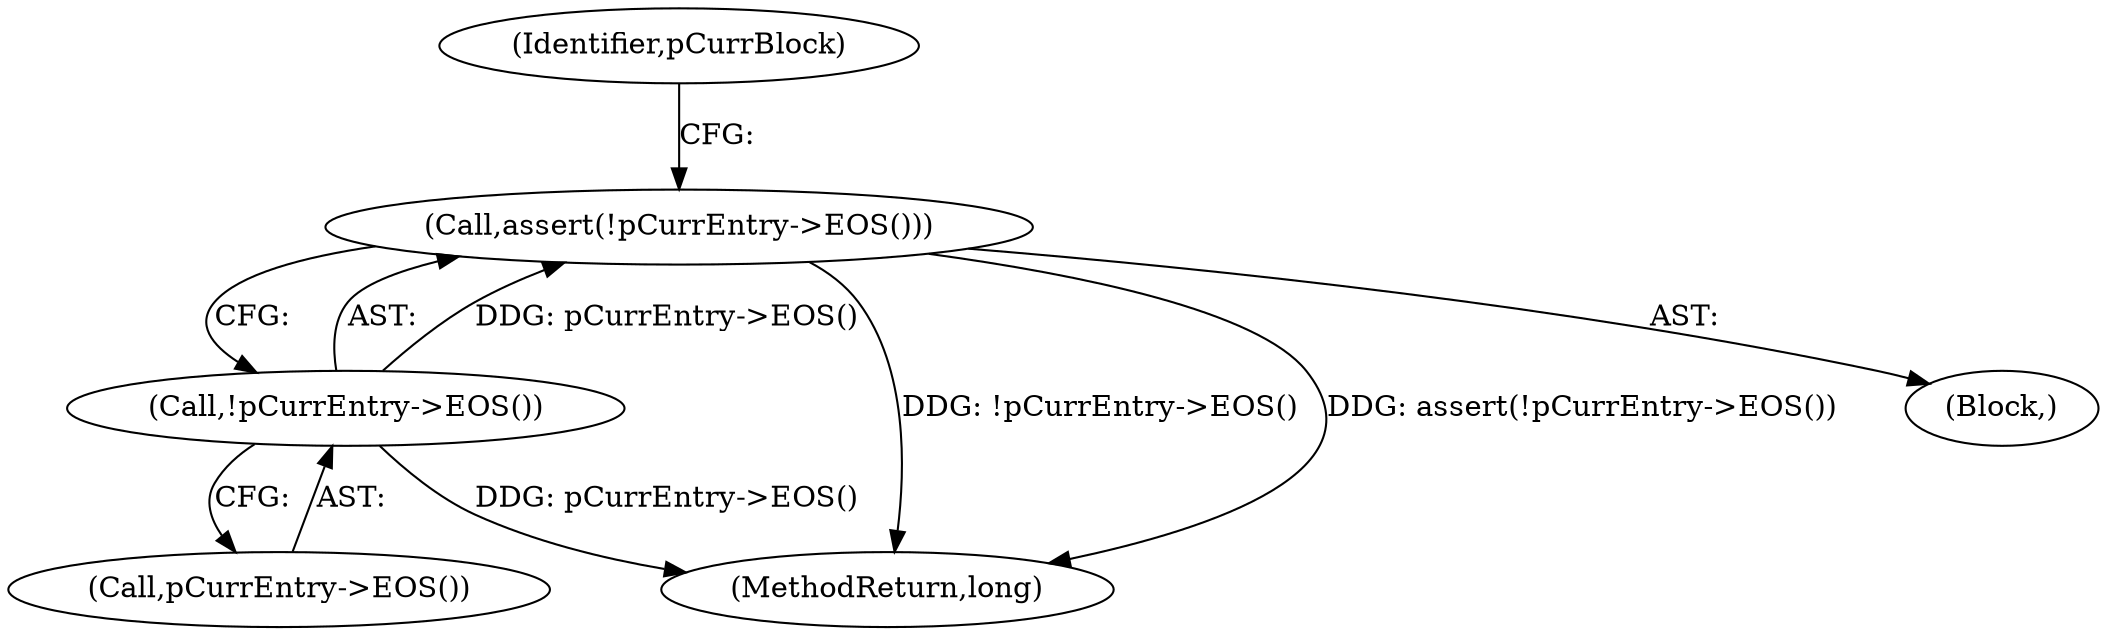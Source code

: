 digraph "1_Android_04839626ed859623901ebd3a5fd483982186b59d_106@API" {
"1000113" [label="(Call,assert(!pCurrEntry->EOS()))"];
"1000114" [label="(Call,!pCurrEntry->EOS())"];
"1000255" [label="(MethodReturn,long)"];
"1000113" [label="(Call,assert(!pCurrEntry->EOS()))"];
"1000114" [label="(Call,!pCurrEntry->EOS())"];
"1000115" [label="(Call,pCurrEntry->EOS())"];
"1000117" [label="(Identifier,pCurrBlock)"];
"1000110" [label="(Block,)"];
"1000113" -> "1000110"  [label="AST: "];
"1000113" -> "1000114"  [label="CFG: "];
"1000114" -> "1000113"  [label="AST: "];
"1000117" -> "1000113"  [label="CFG: "];
"1000113" -> "1000255"  [label="DDG: !pCurrEntry->EOS()"];
"1000113" -> "1000255"  [label="DDG: assert(!pCurrEntry->EOS())"];
"1000114" -> "1000113"  [label="DDG: pCurrEntry->EOS()"];
"1000114" -> "1000115"  [label="CFG: "];
"1000115" -> "1000114"  [label="AST: "];
"1000114" -> "1000255"  [label="DDG: pCurrEntry->EOS()"];
}

